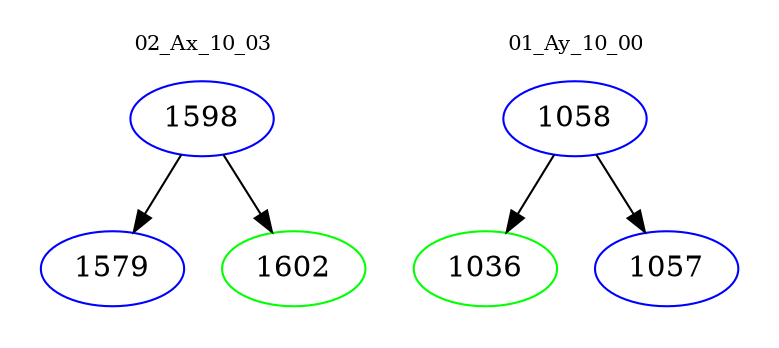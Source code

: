 digraph{
subgraph cluster_0 {
color = white
label = "02_Ax_10_03";
fontsize=10;
T0_1598 [label="1598", color="blue"]
T0_1598 -> T0_1579 [color="black"]
T0_1579 [label="1579", color="blue"]
T0_1598 -> T0_1602 [color="black"]
T0_1602 [label="1602", color="green"]
}
subgraph cluster_1 {
color = white
label = "01_Ay_10_00";
fontsize=10;
T1_1058 [label="1058", color="blue"]
T1_1058 -> T1_1036 [color="black"]
T1_1036 [label="1036", color="green"]
T1_1058 -> T1_1057 [color="black"]
T1_1057 [label="1057", color="blue"]
}
}
